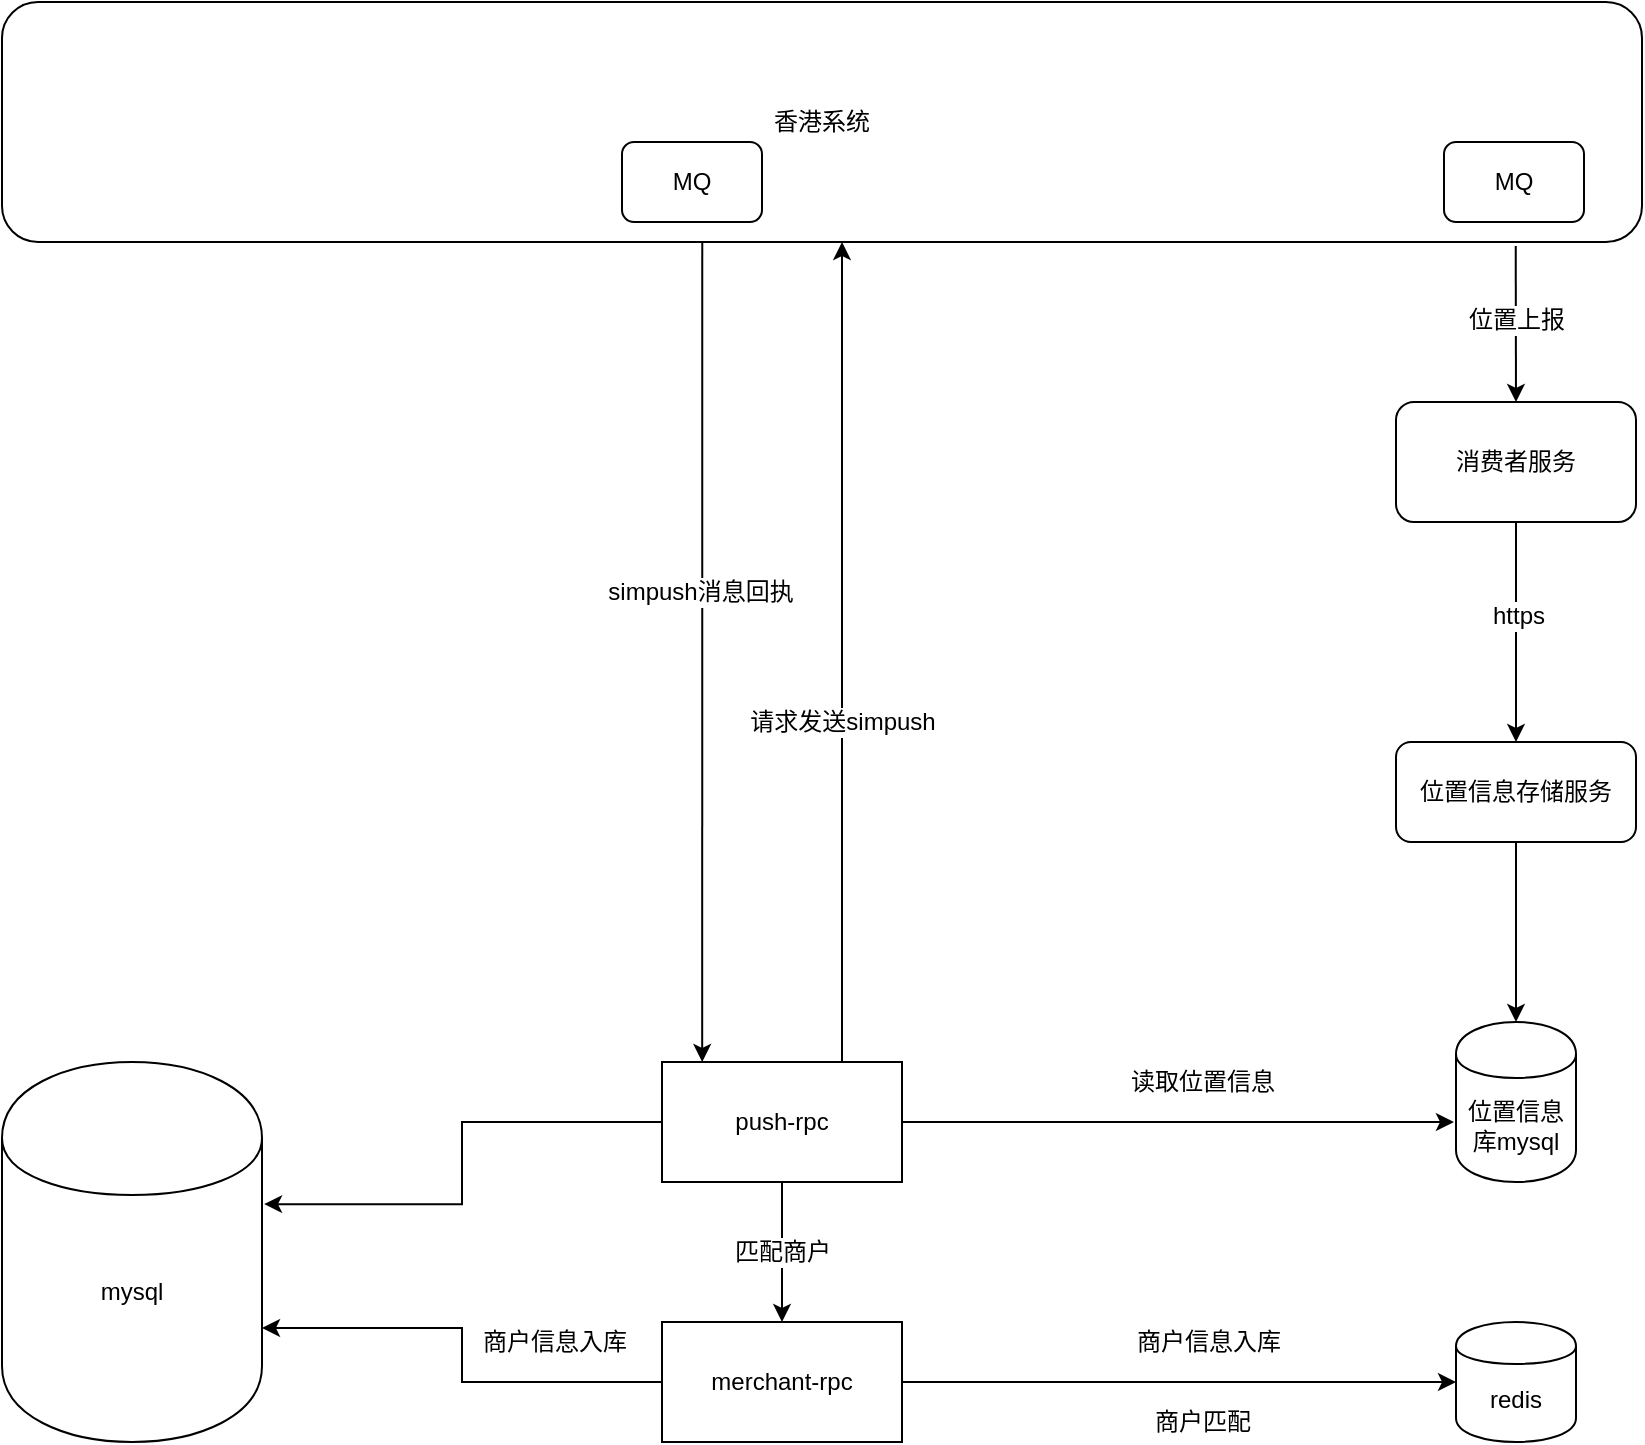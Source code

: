 <mxfile version="12.4.8" type="github">
  <diagram id="8RaOye7ji8byRObjD5SU" name="第 1 页">
    <mxGraphModel dx="885" dy="591" grid="1" gridSize="10" guides="1" tooltips="1" connect="1" arrows="1" fold="1" page="1" pageScale="1" pageWidth="827" pageHeight="1169" math="0" shadow="0">
      <root>
        <mxCell id="0"/>
        <mxCell id="1" parent="0"/>
        <mxCell id="vG7ORGfujH-YzOogsXt1-1" style="edgeStyle=orthogonalEdgeStyle;rounded=0;orthogonalLoop=1;jettySize=auto;html=1;exitX=1;exitY=0.5;exitDx=0;exitDy=0;entryX=-0.017;entryY=0.625;entryDx=0;entryDy=0;entryPerimeter=0;" edge="1" treatAsSingle="0" parent="1" source="vG7ORGfujH-YzOogsXt1-5" target="vG7ORGfujH-YzOogsXt1-6">
          <mxGeometry relative="1" as="geometry"/>
        </mxCell>
        <mxCell id="vG7ORGfujH-YzOogsXt1-2" value="读取位置信息" style="text;html=1;align=center;verticalAlign=middle;resizable=0;points=[];labelBackgroundColor=#ffffff;" vertex="1" connectable="0" parent="vG7ORGfujH-YzOogsXt1-1">
          <mxGeometry x="-0.217" y="1" relative="1" as="geometry">
            <mxPoint x="42" y="-19" as="offset"/>
          </mxGeometry>
        </mxCell>
        <mxCell id="vG7ORGfujH-YzOogsXt1-3" value="&lt;span style=&quot;font-size: 12px&quot;&gt;匹配商户&lt;/span&gt;" style="edgeStyle=orthogonalEdgeStyle;rounded=0;orthogonalLoop=1;jettySize=auto;html=1;exitX=0.5;exitY=1;exitDx=0;exitDy=0;entryX=0.5;entryY=0;entryDx=0;entryDy=0;" edge="1" parent="1" source="vG7ORGfujH-YzOogsXt1-5" target="vG7ORGfujH-YzOogsXt1-15">
          <mxGeometry relative="1" as="geometry"/>
        </mxCell>
        <mxCell id="vG7ORGfujH-YzOogsXt1-4" style="edgeStyle=orthogonalEdgeStyle;rounded=0;orthogonalLoop=1;jettySize=auto;html=1;exitX=0;exitY=0.5;exitDx=0;exitDy=0;entryX=1.008;entryY=0.374;entryDx=0;entryDy=0;entryPerimeter=0;" edge="1" parent="1" source="vG7ORGfujH-YzOogsXt1-5" target="vG7ORGfujH-YzOogsXt1-18">
          <mxGeometry relative="1" as="geometry"/>
        </mxCell>
        <mxCell id="vG7ORGfujH-YzOogsXt1-5" value="push-rpc" style="rounded=0;whiteSpace=wrap;html=1;" vertex="1" parent="1">
          <mxGeometry x="330.0" y="530" width="120" height="60" as="geometry"/>
        </mxCell>
        <mxCell id="vG7ORGfujH-YzOogsXt1-6" value="位置信息库mysql" style="shape=cylinder;whiteSpace=wrap;html=1;boundedLbl=1;backgroundOutline=1;" vertex="1" parent="1">
          <mxGeometry x="727.0" y="510" width="60" height="80" as="geometry"/>
        </mxCell>
        <mxCell id="vG7ORGfujH-YzOogsXt1-7" style="edgeStyle=orthogonalEdgeStyle;rounded=0;orthogonalLoop=1;jettySize=auto;html=1;entryX=0.5;entryY=0;entryDx=0;entryDy=0;" edge="1" parent="1" source="vG7ORGfujH-YzOogsXt1-8" target="vG7ORGfujH-YzOogsXt1-6">
          <mxGeometry relative="1" as="geometry"/>
        </mxCell>
        <mxCell id="vG7ORGfujH-YzOogsXt1-8" value="位置信息存储服务" style="rounded=1;whiteSpace=wrap;html=1;" vertex="1" parent="1">
          <mxGeometry x="697.0" y="370" width="120" height="50" as="geometry"/>
        </mxCell>
        <mxCell id="vG7ORGfujH-YzOogsXt1-9" style="edgeStyle=orthogonalEdgeStyle;rounded=0;orthogonalLoop=1;jettySize=auto;html=1;exitX=0.5;exitY=1;exitDx=0;exitDy=0;entryX=0.5;entryY=0;entryDx=0;entryDy=0;" edge="1" treatAsSingle="0" parent="1" source="vG7ORGfujH-YzOogsXt1-11" target="vG7ORGfujH-YzOogsXt1-8">
          <mxGeometry relative="1" as="geometry"/>
        </mxCell>
        <mxCell id="vG7ORGfujH-YzOogsXt1-10" value="https" style="text;html=1;align=center;verticalAlign=middle;resizable=0;points=[];labelBackgroundColor=#ffffff;" vertex="1" connectable="0" parent="vG7ORGfujH-YzOogsXt1-9">
          <mxGeometry x="-0.147" y="1" relative="1" as="geometry">
            <mxPoint as="offset"/>
          </mxGeometry>
        </mxCell>
        <mxCell id="vG7ORGfujH-YzOogsXt1-11" value="消费者服务" style="rounded=1;whiteSpace=wrap;html=1;" vertex="1" parent="1">
          <mxGeometry x="697.0" y="200" width="120" height="60" as="geometry"/>
        </mxCell>
        <mxCell id="vG7ORGfujH-YzOogsXt1-12" style="edgeStyle=orthogonalEdgeStyle;rounded=0;orthogonalLoop=1;jettySize=auto;html=1;exitX=1;exitY=0.5;exitDx=0;exitDy=0;entryX=0;entryY=0.5;entryDx=0;entryDy=0;" edge="1" treatAsSingle="0" parent="1" source="vG7ORGfujH-YzOogsXt1-15" target="vG7ORGfujH-YzOogsXt1-16">
          <mxGeometry relative="1" as="geometry"/>
        </mxCell>
        <mxCell id="vG7ORGfujH-YzOogsXt1-13" value="商户信息入库" style="text;html=1;align=center;verticalAlign=middle;resizable=0;points=[];labelBackgroundColor=#ffffff;" vertex="1" connectable="0" parent="vG7ORGfujH-YzOogsXt1-12">
          <mxGeometry x="-0.3" relative="1" as="geometry">
            <mxPoint x="56" y="-20" as="offset"/>
          </mxGeometry>
        </mxCell>
        <mxCell id="vG7ORGfujH-YzOogsXt1-14" style="edgeStyle=orthogonalEdgeStyle;rounded=0;orthogonalLoop=1;jettySize=auto;html=1;exitX=0;exitY=0.5;exitDx=0;exitDy=0;entryX=1;entryY=0.7;entryDx=0;entryDy=0;" edge="1" parent="1" source="vG7ORGfujH-YzOogsXt1-15" target="vG7ORGfujH-YzOogsXt1-18">
          <mxGeometry relative="1" as="geometry">
            <mxPoint x="140" y="660" as="targetPoint"/>
          </mxGeometry>
        </mxCell>
        <mxCell id="vG7ORGfujH-YzOogsXt1-15" value="merchant-rpc" style="rounded=0;whiteSpace=wrap;html=1;" vertex="1" parent="1">
          <mxGeometry x="330.0" y="660" width="120" height="60" as="geometry"/>
        </mxCell>
        <mxCell id="vG7ORGfujH-YzOogsXt1-16" value="redis" style="shape=cylinder;whiteSpace=wrap;html=1;boundedLbl=1;backgroundOutline=1;" vertex="1" parent="1">
          <mxGeometry x="727.0" y="660" width="60" height="60" as="geometry"/>
        </mxCell>
        <mxCell id="vG7ORGfujH-YzOogsXt1-17" value="商户匹配" style="text;html=1;align=center;verticalAlign=middle;resizable=0;points=[];autosize=1;" vertex="1" parent="1">
          <mxGeometry x="570.0" y="700" width="60" height="20" as="geometry"/>
        </mxCell>
        <mxCell id="vG7ORGfujH-YzOogsXt1-18" value="mysql" style="shape=cylinder;whiteSpace=wrap;html=1;boundedLbl=1;backgroundOutline=1;" vertex="1" parent="1">
          <mxGeometry y="530" width="130" height="190" as="geometry"/>
        </mxCell>
        <mxCell id="vG7ORGfujH-YzOogsXt1-19" value="商户信息入库" style="text;html=1;align=center;verticalAlign=middle;resizable=0;points=[];labelBackgroundColor=#ffffff;" vertex="1" connectable="0" parent="1">
          <mxGeometry x="220" y="690" as="geometry">
            <mxPoint x="56" y="-20" as="offset"/>
          </mxGeometry>
        </mxCell>
        <mxCell id="vG7ORGfujH-YzOogsXt1-20" style="edgeStyle=orthogonalEdgeStyle;rounded=0;orthogonalLoop=1;jettySize=auto;html=1;exitX=0.427;exitY=1;exitDx=0;exitDy=0;exitPerimeter=0;" edge="1" treatAsSingle="0" parent="1" source="vG7ORGfujH-YzOogsXt1-22">
          <mxGeometry relative="1" as="geometry">
            <mxPoint x="350.0" y="530" as="targetPoint"/>
            <Array as="points">
              <mxPoint x="350.0" y="530"/>
            </Array>
          </mxGeometry>
        </mxCell>
        <mxCell id="vG7ORGfujH-YzOogsXt1-21" value="simpush消息回执" style="text;html=1;align=center;verticalAlign=middle;resizable=0;points=[];labelBackgroundColor=#ffffff;" vertex="1" connectable="0" parent="vG7ORGfujH-YzOogsXt1-20">
          <mxGeometry x="-0.147" y="-1" relative="1" as="geometry">
            <mxPoint as="offset"/>
          </mxGeometry>
        </mxCell>
        <mxCell id="vG7ORGfujH-YzOogsXt1-22" value="香港系统" style="rounded=1;whiteSpace=wrap;html=1;" vertex="1" parent="1">
          <mxGeometry width="820" height="120" as="geometry"/>
        </mxCell>
        <mxCell id="vG7ORGfujH-YzOogsXt1-23" value="" style="endArrow=classic;html=1;entryX=0.5;entryY=0;entryDx=0;entryDy=0;exitX=0.923;exitY=1.017;exitDx=0;exitDy=0;exitPerimeter=0;" edge="1" treatAsSingle="0" parent="1" source="vG7ORGfujH-YzOogsXt1-22" target="vG7ORGfujH-YzOogsXt1-11">
          <mxGeometry width="50" height="50" relative="1" as="geometry">
            <mxPoint x="730.0" y="170" as="sourcePoint"/>
            <mxPoint x="780.0" y="120" as="targetPoint"/>
          </mxGeometry>
        </mxCell>
        <mxCell id="vG7ORGfujH-YzOogsXt1-24" value="位置上报" style="text;html=1;align=center;verticalAlign=middle;resizable=0;points=[];labelBackgroundColor=#ffffff;" vertex="1" connectable="0" parent="vG7ORGfujH-YzOogsXt1-23">
          <mxGeometry x="-0.064" relative="1" as="geometry">
            <mxPoint as="offset"/>
          </mxGeometry>
        </mxCell>
        <mxCell id="vG7ORGfujH-YzOogsXt1-25" value="" style="endArrow=classic;html=1;exitX=0.75;exitY=0;exitDx=0;exitDy=0;" edge="1" treatAsSingle="0" parent="1" source="vG7ORGfujH-YzOogsXt1-5">
          <mxGeometry width="50" height="50" relative="1" as="geometry">
            <mxPoint x="390.0" y="530" as="sourcePoint"/>
            <mxPoint x="420.0" y="120" as="targetPoint"/>
          </mxGeometry>
        </mxCell>
        <mxCell id="vG7ORGfujH-YzOogsXt1-26" value="请求发送simpush" style="text;html=1;align=center;verticalAlign=middle;resizable=0;points=[];labelBackgroundColor=#ffffff;" vertex="1" connectable="0" parent="vG7ORGfujH-YzOogsXt1-25">
          <mxGeometry x="0.132" relative="1" as="geometry">
            <mxPoint y="62" as="offset"/>
          </mxGeometry>
        </mxCell>
        <mxCell id="vG7ORGfujH-YzOogsXt1-27" value="MQ" style="rounded=1;whiteSpace=wrap;html=1;" vertex="1" parent="1">
          <mxGeometry x="310.0" y="70" width="70" height="40" as="geometry"/>
        </mxCell>
        <mxCell id="vG7ORGfujH-YzOogsXt1-28" value="MQ" style="rounded=1;whiteSpace=wrap;html=1;" vertex="1" parent="1">
          <mxGeometry x="721.0" y="70" width="70" height="40" as="geometry"/>
        </mxCell>
      </root>
    </mxGraphModel>
  </diagram>
</mxfile>

